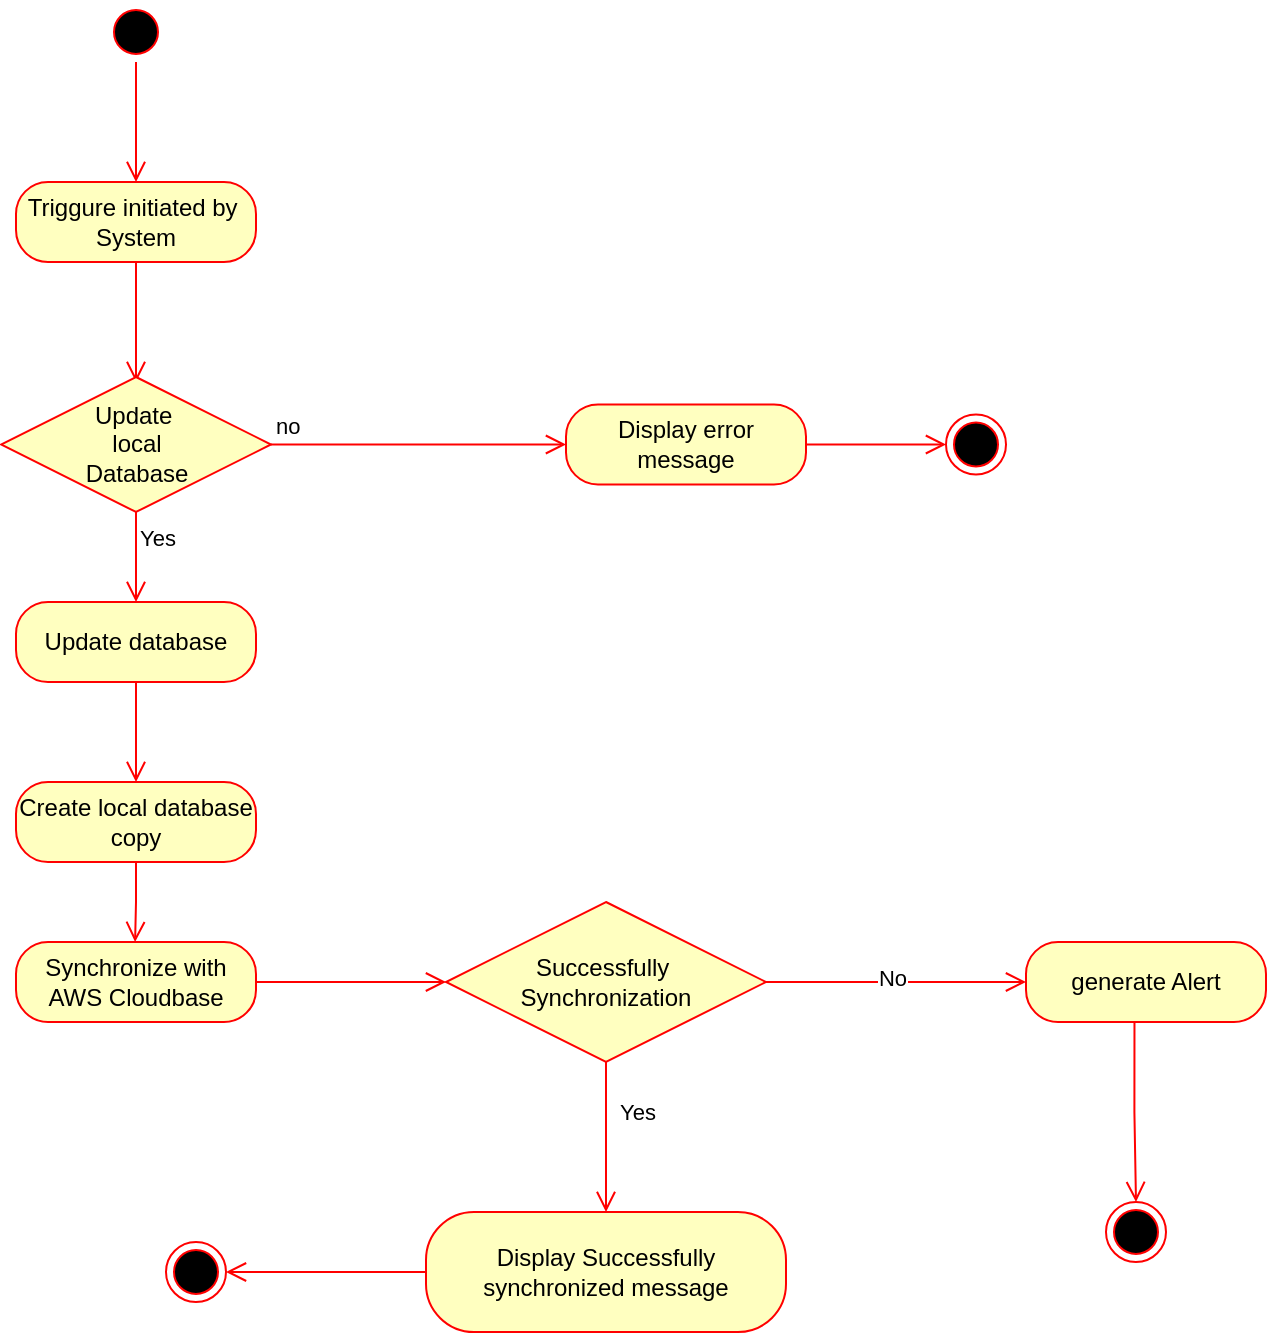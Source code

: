 <mxfile version="24.2.2" type="device">
  <diagram name="Page-1" id="gipC9b2wfL6QUg08_dT6">
    <mxGraphModel dx="1883" dy="1245" grid="1" gridSize="10" guides="1" tooltips="1" connect="1" arrows="1" fold="1" page="1" pageScale="1" pageWidth="850" pageHeight="1100" math="0" shadow="0">
      <root>
        <mxCell id="0" />
        <mxCell id="1" parent="0" />
        <mxCell id="29lC3EeTpKvnCGlV4LmH-1" value="" style="ellipse;html=1;shape=startState;fillColor=#000000;strokeColor=#ff0000;" parent="1" vertex="1">
          <mxGeometry x="130" y="10" width="30" height="30" as="geometry" />
        </mxCell>
        <mxCell id="29lC3EeTpKvnCGlV4LmH-2" value="" style="edgeStyle=orthogonalEdgeStyle;html=1;verticalAlign=bottom;endArrow=open;endSize=8;strokeColor=#ff0000;rounded=0;" parent="1" source="29lC3EeTpKvnCGlV4LmH-1" edge="1">
          <mxGeometry relative="1" as="geometry">
            <mxPoint x="145" y="100" as="targetPoint" />
          </mxGeometry>
        </mxCell>
        <mxCell id="29lC3EeTpKvnCGlV4LmH-3" value="Triggure initiated by&amp;nbsp;&lt;div&gt;System&lt;/div&gt;" style="rounded=1;whiteSpace=wrap;html=1;arcSize=40;fontColor=#000000;fillColor=#ffffc0;strokeColor=#ff0000;" parent="1" vertex="1">
          <mxGeometry x="85" y="100" width="120" height="40" as="geometry" />
        </mxCell>
        <mxCell id="29lC3EeTpKvnCGlV4LmH-4" value="" style="edgeStyle=orthogonalEdgeStyle;html=1;verticalAlign=bottom;endArrow=open;endSize=8;strokeColor=#ff0000;rounded=0;" parent="1" source="29lC3EeTpKvnCGlV4LmH-3" edge="1">
          <mxGeometry relative="1" as="geometry">
            <mxPoint x="145" y="200" as="targetPoint" />
          </mxGeometry>
        </mxCell>
        <mxCell id="29lC3EeTpKvnCGlV4LmH-7" value="Update&amp;nbsp;&lt;div&gt;local&lt;/div&gt;&lt;div&gt;Database&lt;/div&gt;" style="rhombus;whiteSpace=wrap;html=1;fontColor=#000000;fillColor=#ffffc0;strokeColor=#ff0000;" parent="1" vertex="1">
          <mxGeometry x="77.5" y="197.5" width="135" height="67.5" as="geometry" />
        </mxCell>
        <mxCell id="29lC3EeTpKvnCGlV4LmH-8" value="no" style="edgeStyle=orthogonalEdgeStyle;html=1;align=left;verticalAlign=bottom;endArrow=open;endSize=8;strokeColor=#ff0000;rounded=0;entryX=0;entryY=0.5;entryDx=0;entryDy=0;" parent="1" source="29lC3EeTpKvnCGlV4LmH-7" edge="1" target="29lC3EeTpKvnCGlV4LmH-32">
          <mxGeometry x="-1" relative="1" as="geometry">
            <mxPoint x="306.88" y="219.92" as="targetPoint" />
          </mxGeometry>
        </mxCell>
        <mxCell id="29lC3EeTpKvnCGlV4LmH-9" value="Yes" style="edgeStyle=orthogonalEdgeStyle;html=1;align=left;verticalAlign=top;endArrow=open;endSize=8;strokeColor=#ff0000;rounded=0;" parent="1" source="29lC3EeTpKvnCGlV4LmH-7" edge="1">
          <mxGeometry x="-1" relative="1" as="geometry">
            <mxPoint x="145" y="310" as="targetPoint" />
            <mxPoint as="offset" />
          </mxGeometry>
        </mxCell>
        <mxCell id="29lC3EeTpKvnCGlV4LmH-10" value="Update database" style="rounded=1;whiteSpace=wrap;html=1;arcSize=40;fontColor=#000000;fillColor=#ffffc0;strokeColor=#ff0000;" parent="1" vertex="1">
          <mxGeometry x="85" y="310" width="120" height="40" as="geometry" />
        </mxCell>
        <mxCell id="29lC3EeTpKvnCGlV4LmH-11" value="" style="edgeStyle=orthogonalEdgeStyle;html=1;verticalAlign=bottom;endArrow=open;endSize=8;strokeColor=#ff0000;rounded=0;entryX=0.5;entryY=0;entryDx=0;entryDy=0;" parent="1" source="29lC3EeTpKvnCGlV4LmH-10" edge="1" target="JgZ6edC385UGzayBsX16-5">
          <mxGeometry relative="1" as="geometry">
            <mxPoint x="145" y="410" as="targetPoint" />
          </mxGeometry>
        </mxCell>
        <mxCell id="29lC3EeTpKvnCGlV4LmH-12" value="Successfully&amp;nbsp;&lt;div&gt;Synchronization&lt;/div&gt;" style="rhombus;whiteSpace=wrap;html=1;fontColor=#000000;fillColor=#ffffc0;strokeColor=#ff0000;" parent="1" vertex="1">
          <mxGeometry x="300" y="460" width="160" height="80" as="geometry" />
        </mxCell>
        <mxCell id="29lC3EeTpKvnCGlV4LmH-14" value="" style="edgeStyle=orthogonalEdgeStyle;html=1;align=left;verticalAlign=top;endArrow=open;endSize=8;strokeColor=#ff0000;rounded=0;exitX=0.5;exitY=1;exitDx=0;exitDy=0;" parent="1" source="JgZ6edC385UGzayBsX16-5" edge="1">
          <mxGeometry x="-0.68" y="5" relative="1" as="geometry">
            <mxPoint x="144.55" y="480" as="targetPoint" />
            <mxPoint as="offset" />
            <mxPoint x="144.55" y="450" as="sourcePoint" />
          </mxGeometry>
        </mxCell>
        <mxCell id="29lC3EeTpKvnCGlV4LmH-15" value="generate Alert" style="rounded=1;whiteSpace=wrap;html=1;arcSize=40;fontColor=#000000;fillColor=#ffffc0;strokeColor=#ff0000;" parent="1" vertex="1">
          <mxGeometry x="590" y="480" width="120" height="40" as="geometry" />
        </mxCell>
        <mxCell id="29lC3EeTpKvnCGlV4LmH-16" value="" style="edgeStyle=orthogonalEdgeStyle;html=1;verticalAlign=bottom;endArrow=open;endSize=8;strokeColor=#ff0000;rounded=0;entryX=0;entryY=0.5;entryDx=0;entryDy=0;exitX=1;exitY=0.5;exitDx=0;exitDy=0;" parent="1" source="JgZ6edC385UGzayBsX16-6" edge="1" target="29lC3EeTpKvnCGlV4LmH-12">
          <mxGeometry relative="1" as="geometry">
            <mxPoint x="145" y="699" as="targetPoint" />
          </mxGeometry>
        </mxCell>
        <mxCell id="29lC3EeTpKvnCGlV4LmH-24" value="" style="edgeStyle=orthogonalEdgeStyle;html=1;verticalAlign=bottom;endArrow=open;endSize=8;strokeColor=#ff0000;rounded=0;exitX=1;exitY=0.5;exitDx=0;exitDy=0;entryX=0;entryY=0.5;entryDx=0;entryDy=0;" parent="1" source="29lC3EeTpKvnCGlV4LmH-12" target="29lC3EeTpKvnCGlV4LmH-15" edge="1">
          <mxGeometry relative="1" as="geometry">
            <mxPoint x="145" y="860" as="targetPoint" />
            <mxPoint x="145" y="739" as="sourcePoint" />
          </mxGeometry>
        </mxCell>
        <mxCell id="JgZ6edC385UGzayBsX16-10" value="No" style="edgeLabel;html=1;align=center;verticalAlign=middle;resizable=0;points=[];" vertex="1" connectable="0" parent="29lC3EeTpKvnCGlV4LmH-24">
          <mxGeometry x="-0.028" y="2" relative="1" as="geometry">
            <mxPoint as="offset" />
          </mxGeometry>
        </mxCell>
        <mxCell id="29lC3EeTpKvnCGlV4LmH-23" value="" style="ellipse;html=1;shape=endState;fillColor=#000000;strokeColor=#ff0000;" parent="1" vertex="1">
          <mxGeometry x="630" y="610" width="30" height="30" as="geometry" />
        </mxCell>
        <mxCell id="29lC3EeTpKvnCGlV4LmH-32" value="Display error message" style="rounded=1;whiteSpace=wrap;html=1;arcSize=40;fontColor=#000000;fillColor=#ffffc0;strokeColor=#ff0000;" parent="1" vertex="1">
          <mxGeometry x="360" y="211.25" width="120" height="40" as="geometry" />
        </mxCell>
        <mxCell id="sX7Ey2EDDoo_Mh42uKox-4" value="Display Successfully synchronized message" style="rounded=1;whiteSpace=wrap;html=1;arcSize=40;fontColor=#000000;fillColor=#ffffc0;strokeColor=#ff0000;" parent="1" vertex="1">
          <mxGeometry x="290" y="615" width="180" height="60" as="geometry" />
        </mxCell>
        <mxCell id="sX7Ey2EDDoo_Mh42uKox-8" value="" style="ellipse;html=1;shape=endState;fillColor=#000000;strokeColor=#ff0000;" parent="1" vertex="1">
          <mxGeometry x="160" y="630" width="30" height="30" as="geometry" />
        </mxCell>
        <mxCell id="JgZ6edC385UGzayBsX16-2" value="" style="ellipse;html=1;shape=endState;fillColor=#000000;strokeColor=#ff0000;" vertex="1" parent="1">
          <mxGeometry x="550" y="216.25" width="30" height="30" as="geometry" />
        </mxCell>
        <mxCell id="JgZ6edC385UGzayBsX16-4" value="" style="edgeStyle=orthogonalEdgeStyle;html=1;align=left;verticalAlign=bottom;endArrow=open;endSize=8;strokeColor=#ff0000;rounded=0;exitX=1;exitY=0.5;exitDx=0;exitDy=0;" edge="1" parent="1" source="29lC3EeTpKvnCGlV4LmH-32" target="JgZ6edC385UGzayBsX16-2">
          <mxGeometry x="-0.429" y="21" relative="1" as="geometry">
            <mxPoint x="580" y="230" as="targetPoint" />
            <mxPoint x="305" y="110" as="sourcePoint" />
            <mxPoint as="offset" />
          </mxGeometry>
        </mxCell>
        <mxCell id="JgZ6edC385UGzayBsX16-5" value="Create local database copy" style="rounded=1;whiteSpace=wrap;html=1;arcSize=40;fontColor=#000000;fillColor=#ffffc0;strokeColor=#ff0000;" vertex="1" parent="1">
          <mxGeometry x="85" y="400" width="120" height="40" as="geometry" />
        </mxCell>
        <mxCell id="JgZ6edC385UGzayBsX16-6" value="Synchronize with AWS Cloudbase" style="rounded=1;whiteSpace=wrap;html=1;arcSize=40;fontColor=#000000;fillColor=#ffffc0;strokeColor=#ff0000;" vertex="1" parent="1">
          <mxGeometry x="85" y="480" width="120" height="40" as="geometry" />
        </mxCell>
        <mxCell id="JgZ6edC385UGzayBsX16-7" value="Yes" style="edgeStyle=orthogonalEdgeStyle;html=1;align=left;verticalAlign=top;endArrow=open;endSize=8;strokeColor=#ff0000;rounded=0;entryX=0.5;entryY=0;entryDx=0;entryDy=0;exitX=0.5;exitY=1;exitDx=0;exitDy=0;" edge="1" parent="1" source="29lC3EeTpKvnCGlV4LmH-12" target="sX7Ey2EDDoo_Mh42uKox-4">
          <mxGeometry x="-0.68" y="5" relative="1" as="geometry">
            <mxPoint x="155" y="609" as="targetPoint" />
            <mxPoint as="offset" />
            <mxPoint x="155.0" y="579" as="sourcePoint" />
          </mxGeometry>
        </mxCell>
        <mxCell id="JgZ6edC385UGzayBsX16-8" value="" style="edgeStyle=orthogonalEdgeStyle;html=1;verticalAlign=bottom;endArrow=open;endSize=8;strokeColor=#ff0000;rounded=0;entryX=1;entryY=0.5;entryDx=0;entryDy=0;exitX=0;exitY=0.5;exitDx=0;exitDy=0;" edge="1" parent="1" source="sX7Ey2EDDoo_Mh42uKox-4" target="sX7Ey2EDDoo_Mh42uKox-8">
          <mxGeometry relative="1" as="geometry">
            <mxPoint x="310" y="510" as="targetPoint" />
            <mxPoint x="215" y="510" as="sourcePoint" />
          </mxGeometry>
        </mxCell>
        <mxCell id="JgZ6edC385UGzayBsX16-9" value="" style="edgeStyle=orthogonalEdgeStyle;html=1;verticalAlign=bottom;endArrow=open;endSize=8;strokeColor=#ff0000;rounded=0;entryX=0.5;entryY=0;entryDx=0;entryDy=0;exitX=0.452;exitY=1.011;exitDx=0;exitDy=0;exitPerimeter=0;" edge="1" parent="1" source="29lC3EeTpKvnCGlV4LmH-15" target="29lC3EeTpKvnCGlV4LmH-23">
          <mxGeometry relative="1" as="geometry">
            <mxPoint x="200" y="655" as="targetPoint" />
            <mxPoint x="300" y="655" as="sourcePoint" />
          </mxGeometry>
        </mxCell>
      </root>
    </mxGraphModel>
  </diagram>
</mxfile>
